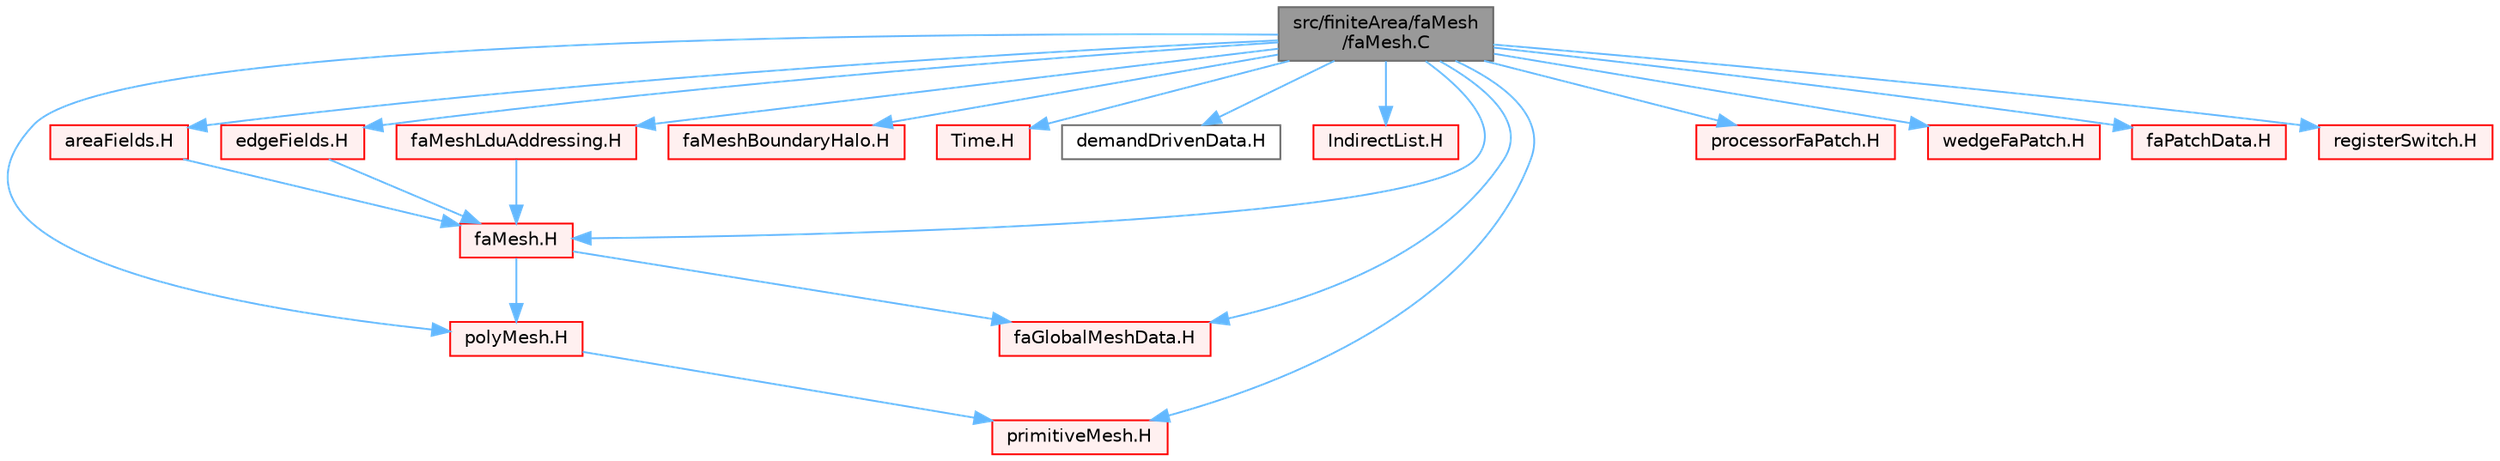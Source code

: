 digraph "src/finiteArea/faMesh/faMesh.C"
{
 // LATEX_PDF_SIZE
  bgcolor="transparent";
  edge [fontname=Helvetica,fontsize=10,labelfontname=Helvetica,labelfontsize=10];
  node [fontname=Helvetica,fontsize=10,shape=box,height=0.2,width=0.4];
  Node1 [id="Node000001",label="src/finiteArea/faMesh\l/faMesh.C",height=0.2,width=0.4,color="gray40", fillcolor="grey60", style="filled", fontcolor="black",tooltip=" "];
  Node1 -> Node2 [id="edge1_Node000001_Node000002",color="steelblue1",style="solid",tooltip=" "];
  Node2 [id="Node000002",label="faMesh.H",height=0.2,width=0.4,color="red", fillcolor="#FFF0F0", style="filled",URL="$faMesh_8H.html",tooltip=" "];
  Node2 -> Node153 [id="edge2_Node000002_Node000153",color="steelblue1",style="solid",tooltip=" "];
  Node153 [id="Node000153",label="polyMesh.H",height=0.2,width=0.4,color="red", fillcolor="#FFF0F0", style="filled",URL="$polyMesh_8H.html",tooltip=" "];
  Node153 -> Node154 [id="edge3_Node000153_Node000154",color="steelblue1",style="solid",tooltip=" "];
  Node154 [id="Node000154",label="primitiveMesh.H",height=0.2,width=0.4,color="red", fillcolor="#FFF0F0", style="filled",URL="$primitiveMesh_8H.html",tooltip=" "];
  Node2 -> Node326 [id="edge4_Node000002_Node000326",color="steelblue1",style="solid",tooltip=" "];
  Node326 [id="Node000326",label="faGlobalMeshData.H",height=0.2,width=0.4,color="red", fillcolor="#FFF0F0", style="filled",URL="$faGlobalMeshData_8H.html",tooltip=" "];
  Node1 -> Node351 [id="edge5_Node000001_Node000351",color="steelblue1",style="solid",tooltip=" "];
  Node351 [id="Node000351",label="faMeshBoundaryHalo.H",height=0.2,width=0.4,color="red", fillcolor="#FFF0F0", style="filled",URL="$faMeshBoundaryHalo_8H.html",tooltip=" "];
  Node1 -> Node326 [id="edge6_Node000001_Node000326",color="steelblue1",style="solid",tooltip=" "];
  Node1 -> Node353 [id="edge7_Node000001_Node000353",color="steelblue1",style="solid",tooltip=" "];
  Node353 [id="Node000353",label="Time.H",height=0.2,width=0.4,color="red", fillcolor="#FFF0F0", style="filled",URL="$Time_8H.html",tooltip=" "];
  Node1 -> Node153 [id="edge8_Node000001_Node000153",color="steelblue1",style="solid",tooltip=" "];
  Node1 -> Node154 [id="edge9_Node000001_Node000154",color="steelblue1",style="solid",tooltip=" "];
  Node1 -> Node380 [id="edge10_Node000001_Node000380",color="steelblue1",style="solid",tooltip=" "];
  Node380 [id="Node000380",label="demandDrivenData.H",height=0.2,width=0.4,color="grey40", fillcolor="white", style="filled",URL="$demandDrivenData_8H.html",tooltip="Template functions to aid in the implementation of demand driven data."];
  Node1 -> Node133 [id="edge11_Node000001_Node000133",color="steelblue1",style="solid",tooltip=" "];
  Node133 [id="Node000133",label="IndirectList.H",height=0.2,width=0.4,color="red", fillcolor="#FFF0F0", style="filled",URL="$IndirectList_8H.html",tooltip=" "];
  Node1 -> Node381 [id="edge12_Node000001_Node000381",color="steelblue1",style="solid",tooltip=" "];
  Node381 [id="Node000381",label="areaFields.H",height=0.2,width=0.4,color="red", fillcolor="#FFF0F0", style="filled",URL="$areaFields_8H.html",tooltip=" "];
  Node381 -> Node2 [id="edge13_Node000381_Node000002",color="steelblue1",style="solid",tooltip=" "];
  Node1 -> Node414 [id="edge14_Node000001_Node000414",color="steelblue1",style="solid",tooltip=" "];
  Node414 [id="Node000414",label="edgeFields.H",height=0.2,width=0.4,color="red", fillcolor="#FFF0F0", style="filled",URL="$edgeFields_8H.html",tooltip=" "];
  Node414 -> Node2 [id="edge15_Node000414_Node000002",color="steelblue1",style="solid",tooltip=" "];
  Node1 -> Node422 [id="edge16_Node000001_Node000422",color="steelblue1",style="solid",tooltip=" "];
  Node422 [id="Node000422",label="faMeshLduAddressing.H",height=0.2,width=0.4,color="red", fillcolor="#FFF0F0", style="filled",URL="$faMeshLduAddressing_8H.html",tooltip=" "];
  Node422 -> Node2 [id="edge17_Node000422_Node000002",color="steelblue1",style="solid",tooltip=" "];
  Node1 -> Node423 [id="edge18_Node000001_Node000423",color="steelblue1",style="solid",tooltip=" "];
  Node423 [id="Node000423",label="processorFaPatch.H",height=0.2,width=0.4,color="red", fillcolor="#FFF0F0", style="filled",URL="$processorFaPatch_8H.html",tooltip=" "];
  Node1 -> Node426 [id="edge19_Node000001_Node000426",color="steelblue1",style="solid",tooltip=" "];
  Node426 [id="Node000426",label="wedgeFaPatch.H",height=0.2,width=0.4,color="red", fillcolor="#FFF0F0", style="filled",URL="$wedgeFaPatch_8H.html",tooltip=" "];
  Node1 -> Node428 [id="edge20_Node000001_Node000428",color="steelblue1",style="solid",tooltip=" "];
  Node428 [id="Node000428",label="faPatchData.H",height=0.2,width=0.4,color="red", fillcolor="#FFF0F0", style="filled",URL="$faPatchData_8H.html",tooltip=" "];
  Node1 -> Node429 [id="edge21_Node000001_Node000429",color="steelblue1",style="solid",tooltip=" "];
  Node429 [id="Node000429",label="registerSwitch.H",height=0.2,width=0.4,color="red", fillcolor="#FFF0F0", style="filled",URL="$registerSwitch_8H.html",tooltip=" "];
}
